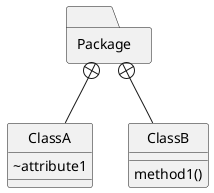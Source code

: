 @startuml
hide circle
skinparam backgroundcolor transparent
allow_mixing
skinparam classAttributeIconSize 0

folder Package

class ClassA{
    ~attribute1
}

class ClassB{
    method1()
}

ClassA -u-+ Package
ClassB -u-+ Package
@enduml